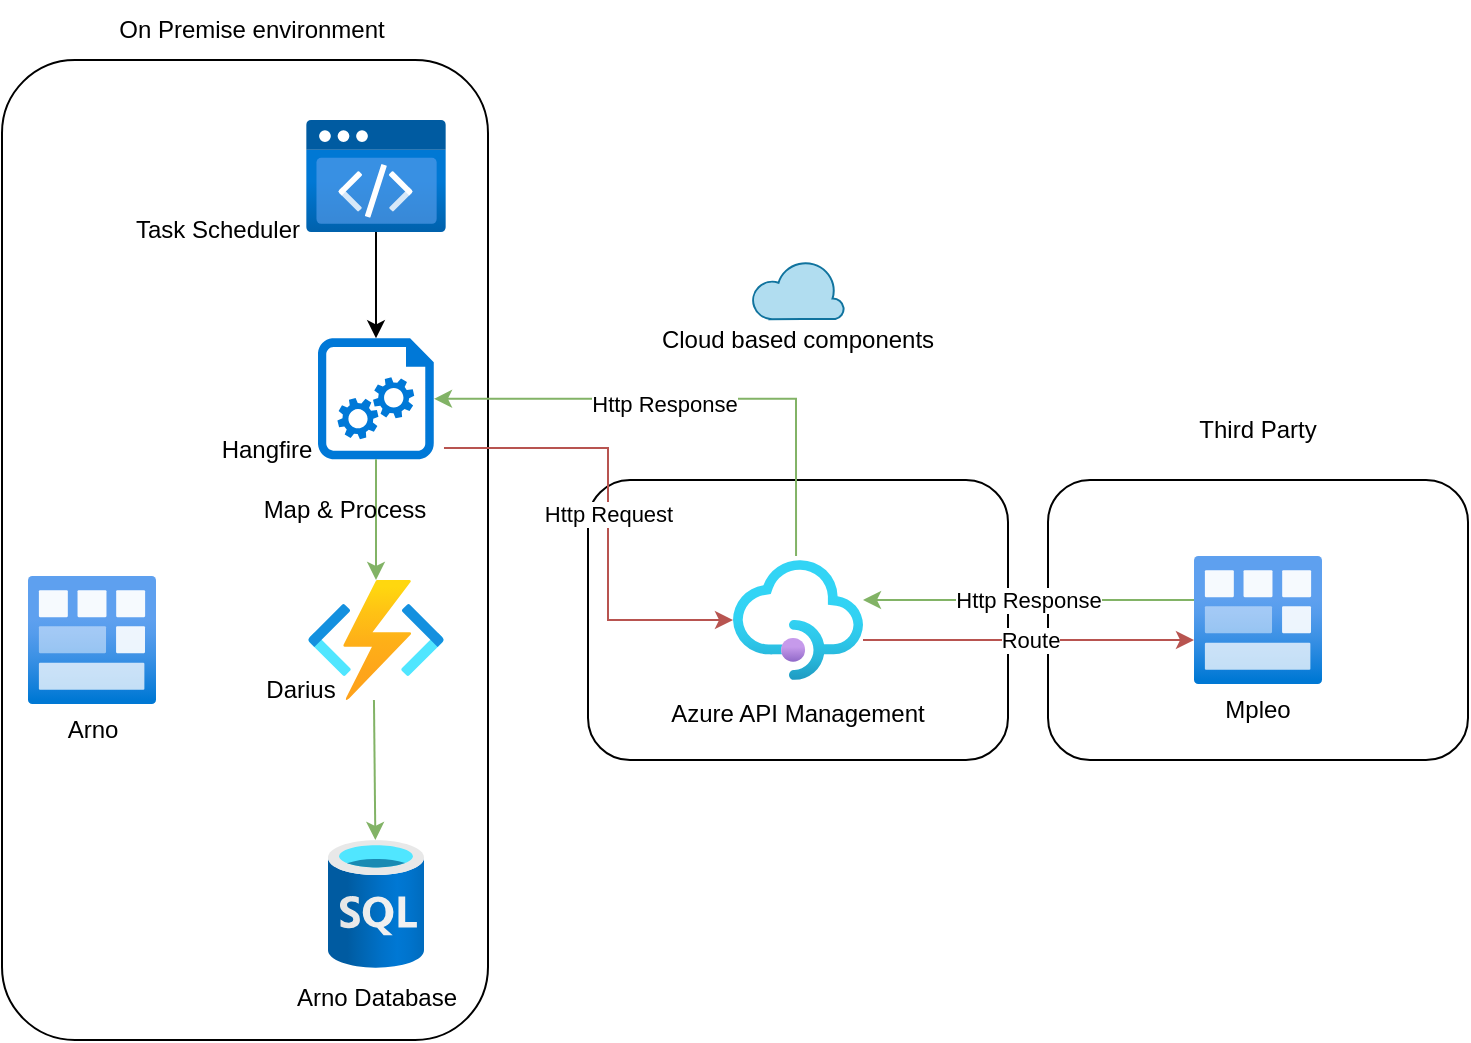 <mxfile version="17.2.4" type="device"><diagram id="8s-qJslnM0qtGubZH1l1" name="Page-1"><mxGraphModel dx="1422" dy="762" grid="1" gridSize="10" guides="1" tooltips="1" connect="1" arrows="1" fold="1" page="1" pageScale="1" pageWidth="827" pageHeight="1169" math="0" shadow="0"><root><mxCell id="0"/><mxCell id="1" parent="0"/><mxCell id="tTwvRtWnDGkj_7hLc6jF-9" value="" style="rounded=1;whiteSpace=wrap;html=1;" parent="1" vertex="1"><mxGeometry x="570" y="290" width="210" height="140" as="geometry"/></mxCell><mxCell id="tTwvRtWnDGkj_7hLc6jF-8" value="" style="rounded=1;whiteSpace=wrap;html=1;" parent="1" vertex="1"><mxGeometry x="340" y="290" width="210" height="140" as="geometry"/></mxCell><mxCell id="tTwvRtWnDGkj_7hLc6jF-1" value="" style="rounded=1;whiteSpace=wrap;html=1;" parent="1" vertex="1"><mxGeometry x="47" y="80" width="243" height="490" as="geometry"/></mxCell><mxCell id="_qasGSX6yT3dh7fwpJfo-5" value="" style="edgeStyle=orthogonalEdgeStyle;rounded=0;orthogonalLoop=1;jettySize=auto;html=1;startArrow=none;startFill=0;endArrow=classic;endFill=1;fillColor=#f8cecc;strokeColor=#b85450;" edge="1" parent="1" source="tTwvRtWnDGkj_7hLc6jF-2" target="tTwvRtWnDGkj_7hLc6jF-6"><mxGeometry relative="1" as="geometry"><Array as="points"><mxPoint x="590" y="370"/><mxPoint x="590" y="370"/></Array></mxGeometry></mxCell><mxCell id="_qasGSX6yT3dh7fwpJfo-6" value="Route" style="edgeLabel;html=1;align=center;verticalAlign=middle;resizable=0;points=[];" vertex="1" connectable="0" parent="_qasGSX6yT3dh7fwpJfo-5"><mxGeometry x="0.263" y="-1" relative="1" as="geometry"><mxPoint x="-21" y="-1" as="offset"/></mxGeometry></mxCell><mxCell id="_qasGSX6yT3dh7fwpJfo-7" value="Http Request" style="edgeStyle=orthogonalEdgeStyle;rounded=0;orthogonalLoop=1;jettySize=auto;html=1;startArrow=classic;startFill=1;endArrow=none;endFill=0;entryX=1.086;entryY=0.908;entryDx=0;entryDy=0;entryPerimeter=0;fillColor=#f8cecc;strokeColor=#b85450;" edge="1" parent="1" source="tTwvRtWnDGkj_7hLc6jF-2" target="tTwvRtWnDGkj_7hLc6jF-10"><mxGeometry relative="1" as="geometry"><Array as="points"><mxPoint x="350" y="360"/><mxPoint x="350" y="274"/></Array></mxGeometry></mxCell><mxCell id="tTwvRtWnDGkj_7hLc6jF-2" value="" style="aspect=fixed;html=1;points=[];align=center;image;fontSize=12;image=img/lib/azure2/app_services/API_Management_Services.svg;" parent="1" vertex="1"><mxGeometry x="412.5" y="330" width="65" height="60" as="geometry"/></mxCell><mxCell id="tTwvRtWnDGkj_7hLc6jF-3" value="" style="aspect=fixed;html=1;points=[];align=center;image;fontSize=12;image=img/lib/azure2/iot/Function_Apps.svg;" parent="1" vertex="1"><mxGeometry x="200" y="340" width="68" height="60" as="geometry"/></mxCell><mxCell id="tTwvRtWnDGkj_7hLc6jF-27" value="" style="edgeStyle=orthogonalEdgeStyle;rounded=0;orthogonalLoop=1;jettySize=auto;html=1;entryX=0.5;entryY=0;entryDx=0;entryDy=0;entryPerimeter=0;" parent="1" source="tTwvRtWnDGkj_7hLc6jF-4" target="tTwvRtWnDGkj_7hLc6jF-10" edge="1"><mxGeometry relative="1" as="geometry"><mxPoint x="139" y="230" as="targetPoint"/></mxGeometry></mxCell><mxCell id="tTwvRtWnDGkj_7hLc6jF-4" value="" style="aspect=fixed;html=1;points=[];align=center;image;fontSize=12;image=img/lib/azure2/preview/Static_Apps.svg;" parent="1" vertex="1"><mxGeometry x="199" y="110" width="70" height="56.0" as="geometry"/></mxCell><mxCell id="tTwvRtWnDGkj_7hLc6jF-5" value="" style="aspect=fixed;html=1;points=[];align=center;image;fontSize=12;image=img/lib/azure2/general/Module.svg;" parent="1" vertex="1"><mxGeometry x="60" y="338" width="64" height="64" as="geometry"/></mxCell><mxCell id="_qasGSX6yT3dh7fwpJfo-2" value="" style="edgeStyle=orthogonalEdgeStyle;rounded=0;orthogonalLoop=1;jettySize=auto;html=1;startArrow=none;startFill=0;endArrow=classic;endFill=1;fillColor=#d5e8d4;strokeColor=#82b366;" edge="1" parent="1" source="tTwvRtWnDGkj_7hLc6jF-6" target="tTwvRtWnDGkj_7hLc6jF-2"><mxGeometry relative="1" as="geometry"><Array as="points"><mxPoint x="610" y="350"/><mxPoint x="610" y="350"/></Array></mxGeometry></mxCell><mxCell id="_qasGSX6yT3dh7fwpJfo-3" value="Http Response" style="edgeLabel;html=1;align=center;verticalAlign=middle;resizable=0;points=[];" vertex="1" connectable="0" parent="_qasGSX6yT3dh7fwpJfo-2"><mxGeometry x="-0.637" relative="1" as="geometry"><mxPoint x="-53" as="offset"/></mxGeometry></mxCell><mxCell id="tTwvRtWnDGkj_7hLc6jF-6" value="" style="aspect=fixed;html=1;points=[];align=center;image;fontSize=12;image=img/lib/azure2/general/Module.svg;" parent="1" vertex="1"><mxGeometry x="643" y="328" width="64" height="64" as="geometry"/></mxCell><mxCell id="tTwvRtWnDGkj_7hLc6jF-7" value="" style="aspect=fixed;html=1;points=[];align=center;image;fontSize=12;image=img/lib/azure2/databases/SQL_Database.svg;" parent="1" vertex="1"><mxGeometry x="210" y="470" width="48" height="64" as="geometry"/></mxCell><mxCell id="tTwvRtWnDGkj_7hLc6jF-28" value="" style="rounded=0;orthogonalLoop=1;jettySize=auto;html=1;entryX=0.485;entryY=-0.033;entryDx=0;entryDy=0;entryPerimeter=0;edgeStyle=orthogonalEdgeStyle;metaEdit=0;fillColor=#d5e8d4;strokeColor=#82b366;startArrow=classic;startFill=1;endArrow=none;endFill=0;" parent="1" source="tTwvRtWnDGkj_7hLc6jF-10" target="tTwvRtWnDGkj_7hLc6jF-2" edge="1"><mxGeometry relative="1" as="geometry"/></mxCell><mxCell id="tTwvRtWnDGkj_7hLc6jF-29" value="Http Response" style="edgeLabel;html=1;align=center;verticalAlign=middle;resizable=0;points=[];" parent="tTwvRtWnDGkj_7hLc6jF-28" vertex="1" connectable="0"><mxGeometry x="-0.114" y="-2" relative="1" as="geometry"><mxPoint as="offset"/></mxGeometry></mxCell><mxCell id="tTwvRtWnDGkj_7hLc6jF-10" value="" style="sketch=0;aspect=fixed;pointerEvents=1;shadow=0;dashed=0;html=1;strokeColor=none;labelPosition=center;verticalLabelPosition=bottom;verticalAlign=top;align=center;shape=mxgraph.azure.startup_task;fillColor=#0078D7;" parent="1" vertex="1"><mxGeometry x="205" y="219.17" width="58" height="60.41" as="geometry"/></mxCell><mxCell id="tTwvRtWnDGkj_7hLc6jF-11" value="" style="sketch=0;aspect=fixed;pointerEvents=1;shadow=0;dashed=0;html=1;strokeColor=#10739e;labelPosition=center;verticalLabelPosition=bottom;verticalAlign=top;align=center;fillColor=#b1ddf0;shape=mxgraph.azure.cloud;" parent="1" vertex="1"><mxGeometry x="421.89" y="180" width="46.22" height="29.58" as="geometry"/></mxCell><mxCell id="tTwvRtWnDGkj_7hLc6jF-12" value="Mpleo" style="text;html=1;strokeColor=none;fillColor=none;align=center;verticalAlign=middle;whiteSpace=wrap;rounded=0;" parent="1" vertex="1"><mxGeometry x="645" y="390" width="60" height="30" as="geometry"/></mxCell><mxCell id="tTwvRtWnDGkj_7hLc6jF-13" value="Task Scheduler" style="text;html=1;strokeColor=none;fillColor=none;align=center;verticalAlign=middle;whiteSpace=wrap;rounded=0;" parent="1" vertex="1"><mxGeometry x="110" y="150" width="90" height="30" as="geometry"/></mxCell><mxCell id="tTwvRtWnDGkj_7hLc6jF-14" value="Cloud based components" style="text;html=1;strokeColor=none;fillColor=none;align=center;verticalAlign=middle;whiteSpace=wrap;rounded=0;" parent="1" vertex="1"><mxGeometry x="370.08" y="204.58" width="149.84" height="30" as="geometry"/></mxCell><mxCell id="tTwvRtWnDGkj_7hLc6jF-15" value="Azure API Management" style="text;html=1;strokeColor=none;fillColor=none;align=center;verticalAlign=middle;whiteSpace=wrap;rounded=0;" parent="1" vertex="1"><mxGeometry x="376.25" y="392" width="137.5" height="30" as="geometry"/></mxCell><mxCell id="tTwvRtWnDGkj_7hLc6jF-16" value="Third Party" style="text;html=1;strokeColor=none;fillColor=none;align=center;verticalAlign=middle;whiteSpace=wrap;rounded=0;" parent="1" vertex="1"><mxGeometry x="635" y="249.58" width="80" height="30" as="geometry"/></mxCell><mxCell id="tTwvRtWnDGkj_7hLc6jF-17" value="" style="endArrow=classic;html=1;rounded=0;exitX=0.5;exitY=1;exitDx=0;exitDy=0;exitPerimeter=0;fillColor=#d5e8d4;strokeColor=#82b366;" parent="1" source="tTwvRtWnDGkj_7hLc6jF-10" target="tTwvRtWnDGkj_7hLc6jF-3" edge="1"><mxGeometry width="50" height="50" relative="1" as="geometry"><mxPoint x="229" y="282.08" as="sourcePoint"/><mxPoint x="279" y="232.08" as="targetPoint"/></mxGeometry></mxCell><mxCell id="tTwvRtWnDGkj_7hLc6jF-18" value="" style="endArrow=classic;html=1;rounded=0;exitX=0.485;exitY=1;exitDx=0;exitDy=0;exitPerimeter=0;fillColor=#d5e8d4;strokeColor=#82b366;" parent="1" source="tTwvRtWnDGkj_7hLc6jF-3" target="tTwvRtWnDGkj_7hLc6jF-7" edge="1"><mxGeometry width="50" height="50" relative="1" as="geometry"><mxPoint x="340" y="176" as="sourcePoint"/><mxPoint x="390" y="126" as="targetPoint"/></mxGeometry></mxCell><mxCell id="tTwvRtWnDGkj_7hLc6jF-19" value="Hangfire" style="text;html=1;strokeColor=none;fillColor=none;align=center;verticalAlign=middle;whiteSpace=wrap;rounded=0;" parent="1" vertex="1"><mxGeometry x="149.08" y="260" width="60.92" height="30" as="geometry"/></mxCell><mxCell id="tTwvRtWnDGkj_7hLc6jF-20" value="Map &amp;amp; Process" style="text;html=1;strokeColor=none;fillColor=none;align=center;verticalAlign=middle;whiteSpace=wrap;rounded=0;" parent="1" vertex="1"><mxGeometry x="168.08" y="290" width="100.92" height="30" as="geometry"/></mxCell><mxCell id="tTwvRtWnDGkj_7hLc6jF-22" value="Darius" style="text;html=1;strokeColor=none;fillColor=none;align=center;verticalAlign=middle;whiteSpace=wrap;rounded=0;" parent="1" vertex="1"><mxGeometry x="146" y="380" width="100.92" height="30" as="geometry"/></mxCell><mxCell id="tTwvRtWnDGkj_7hLc6jF-23" value="Arno Database" style="text;html=1;strokeColor=none;fillColor=none;align=center;verticalAlign=middle;whiteSpace=wrap;rounded=0;" parent="1" vertex="1"><mxGeometry x="183.54" y="534" width="100.92" height="30" as="geometry"/></mxCell><mxCell id="tTwvRtWnDGkj_7hLc6jF-24" value="Arno" style="text;html=1;strokeColor=none;fillColor=none;align=center;verticalAlign=middle;whiteSpace=wrap;rounded=0;" parent="1" vertex="1"><mxGeometry x="75.5" y="400" width="33" height="30" as="geometry"/></mxCell><mxCell id="tTwvRtWnDGkj_7hLc6jF-25" value="On Premise environment" style="text;html=1;strokeColor=none;fillColor=none;align=center;verticalAlign=middle;whiteSpace=wrap;rounded=0;" parent="1" vertex="1"><mxGeometry x="97.08" y="50" width="149.84" height="30" as="geometry"/></mxCell></root></mxGraphModel></diagram></mxfile>